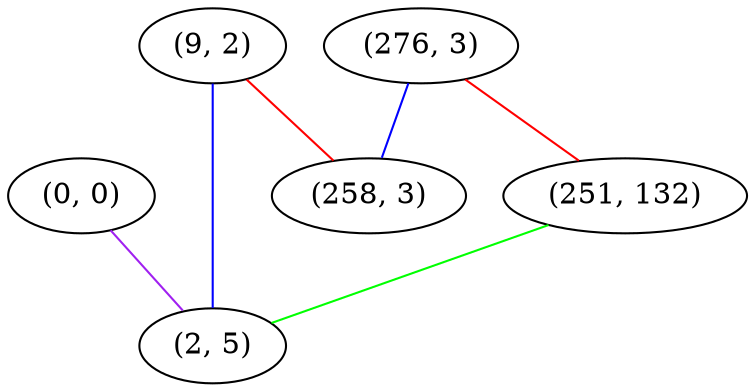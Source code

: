 graph "" {
"(0, 0)";
"(276, 3)";
"(9, 2)";
"(258, 3)";
"(251, 132)";
"(2, 5)";
"(0, 0)" -- "(2, 5)"  [color=purple, key=0, weight=4];
"(276, 3)" -- "(258, 3)"  [color=blue, key=0, weight=3];
"(276, 3)" -- "(251, 132)"  [color=red, key=0, weight=1];
"(9, 2)" -- "(2, 5)"  [color=blue, key=0, weight=3];
"(9, 2)" -- "(258, 3)"  [color=red, key=0, weight=1];
"(251, 132)" -- "(2, 5)"  [color=green, key=0, weight=2];
}
